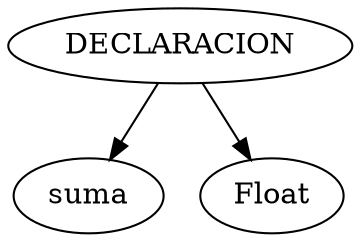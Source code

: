 digraph tree {
 1 [label="DECLARACION"];
 1 -> 2;
 2 [label="suma"];
 1 -> 3;
 3 [label="Float"];
}
